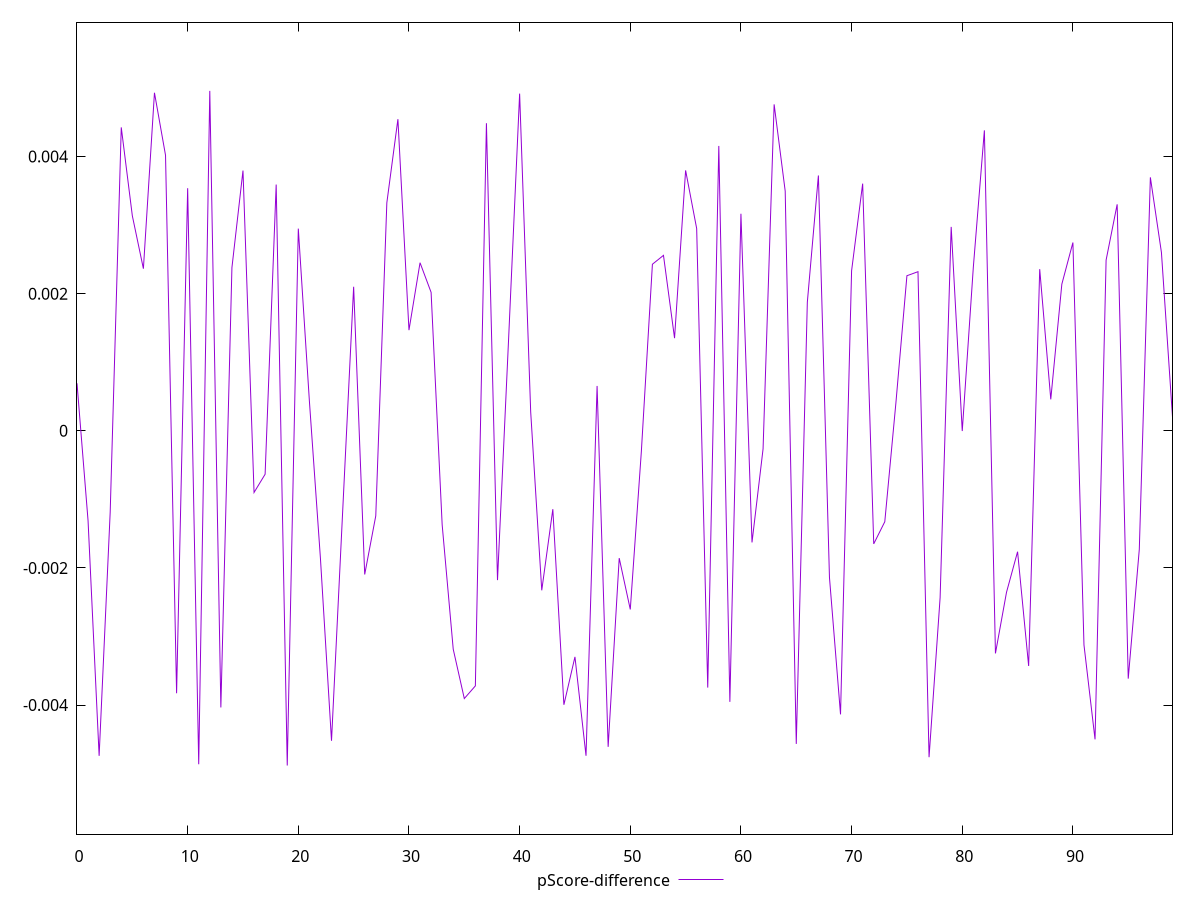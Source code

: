 reset

$pScoreDifference <<EOF
0 0.0006926870185333753
1 -0.0013130378160257639
2 -0.004739702181310035
3 -0.0011850275024973822
4 0.004424380221729418
5 0.003135409226101893
6 0.0023641345876461717
7 0.004929131318333391
8 0.0040179427906725795
9 -0.0038267333025502337
10 0.0035372195600457124
11 -0.004862083643194431
12 0.004956728316869347
13 -0.004034510633507349
14 0.002378729625091891
15 0.0037945297813530565
16 -0.0008992780053966865
17 -0.0006331479460311984
18 0.003591144059380741
19 -0.0048812908944042555
20 0.0029480249255071644
21 0.0004354135549585747
22 -0.0018634050661403556
23 -0.004520256041152804
24 -0.001202561817803316
25 0.002100290493190271
26 -0.0020948977461963114
27 -0.0012402597067810994
28 0.0033246541379685635
29 0.004543801447461429
30 0.0014677628075304705
31 0.0024508129017045688
32 0.0020185980553435456
33 -0.0013704863343945162
34 -0.0031849630325246903
35 -0.003904123959895922
36 -0.0037196847112979103
37 0.004485147377635168
38 -0.002176907795209654
39 0.0013254875543864397
40 0.004916844817075661
41 0.00027501360522974583
42 -0.00232605417569387
43 -0.00114313752669426
44 -0.003995072761905694
45 -0.0032966406337409104
46 -0.004738581633483285
47 0.0006539069334904613
48 -0.004608200941803142
49 -0.0018565867651016144
50 -0.0026047774137361035
51 -0.0003035176081798152
52 0.002428832489779431
53 0.0025582955781415784
54 0.001350942889487311
55 0.0037972469550264787
56 0.0029489000673471044
57 -0.0037443762062628547
58 0.004153353981061425
59 -0.003952382331701587
60 0.0031652709926082243
61 -0.0016277810468923182
62 -0.0002634650765330204
63 0.004759765329445109
64 0.003495276937727776
65 -0.004565823662148749
66 0.0018743461996990618
67 0.003722956373269283
68 -0.0021380854771316793
69 -0.004135409141157731
70 0.0023333227246968846
71 0.0036043057213819285
72 -0.0016489138314409457
73 -0.00132563121768825
74 0.0003995024361607147
75 0.0022613430387974365
76 0.0023202096772576564
77 -0.004759574519388465
78 -0.002432921570674096
79 0.0029735879745999005
80 -0.0000034183258322828536
81 0.0023831288798723538
82 0.004381019977075962
83 -0.0032458379935469874
84 -0.0023545926639575443
85 -0.0017629753435028928
86 -0.003428963329020096
87 0.0023571222882614595
88 0.00045891531878583525
89 0.002138620260222379
90 0.0027452080686715397
91 -0.003121988336256265
92 -0.004499394128617884
93 0.002489143904353064
94 0.003302158469055433
95 -0.0036139247474501757
96 -0.001728368083271925
97 0.0036957425037091873
98 0.002600528814365566
99 0.00020249597729954383
EOF

set key outside below
set xrange [0:99]
set yrange [-0.0058812908944042555:0.005956728316869347]
set trange [-0.0058812908944042555:0.005956728316869347]
set terminal svg size 640, 500 enhanced background rgb 'white'
set output "reports/report_00028_2021-02-24T12-49-42.674Z/largest-contentful-paint/samples/card/pScore-difference/values.svg"

plot $pScoreDifference title "pScore-difference" with line

reset
